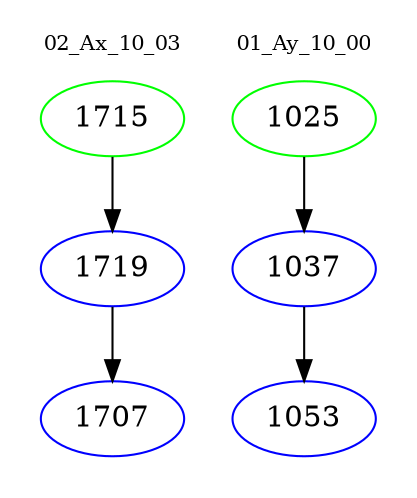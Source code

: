 digraph{
subgraph cluster_0 {
color = white
label = "02_Ax_10_03";
fontsize=10;
T0_1715 [label="1715", color="green"]
T0_1715 -> T0_1719 [color="black"]
T0_1719 [label="1719", color="blue"]
T0_1719 -> T0_1707 [color="black"]
T0_1707 [label="1707", color="blue"]
}
subgraph cluster_1 {
color = white
label = "01_Ay_10_00";
fontsize=10;
T1_1025 [label="1025", color="green"]
T1_1025 -> T1_1037 [color="black"]
T1_1037 [label="1037", color="blue"]
T1_1037 -> T1_1053 [color="black"]
T1_1053 [label="1053", color="blue"]
}
}
